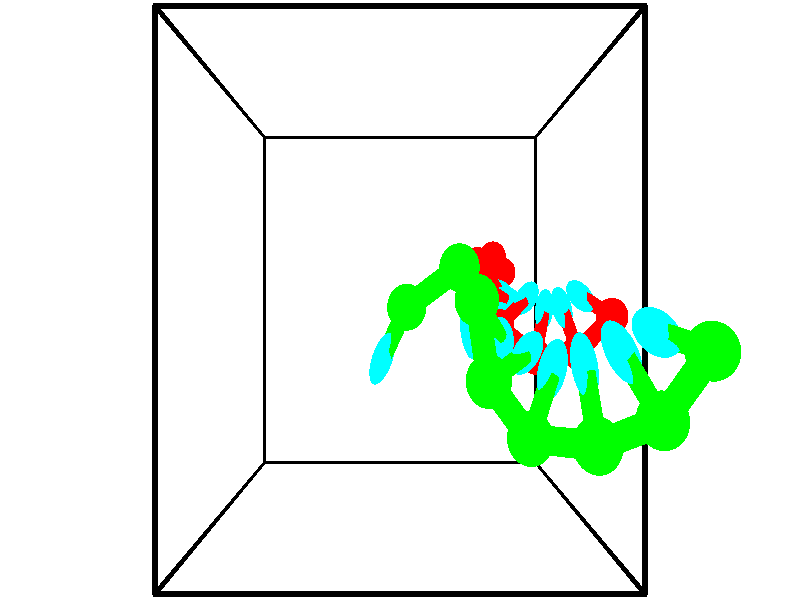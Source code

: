 // switches for output
#declare DRAW_BASES = 1; // possible values are 0, 1; only relevant for DNA ribbons
#declare DRAW_BASES_TYPE = 3; // possible values are 1, 2, 3; only relevant for DNA ribbons
#declare DRAW_FOG = 0; // set to 1 to enable fog

#include "colors.inc"

#include "transforms.inc"
background { rgb <1, 1, 1>}

#default {
   normal{
       ripples 0.25
       frequency 0.20
       turbulence 0.2
       lambda 5
   }
	finish {
		phong 0.1
		phong_size 40.
	}
}

// original window dimensions: 1024x640


// camera settings

camera {
	sky <-0, 1, 0>
	up <-0, 1, 0>
	right 1.6 * <1, 0, 0>
	location <2.5, 2.5, 11.1562>
	look_at <2.5, 2.5, 2.5>
	direction <0, 0, -8.6562>
	angle 67.0682
}


# declare cpy_camera_pos = <2.5, 2.5, 11.1562>;
# if (DRAW_FOG = 1)
fog {
	fog_type 2
	up vnormalize(cpy_camera_pos)
	color rgbt<1,1,1,0.3>
	distance 1e-5
	fog_alt 3e-3
	fog_offset 4
}
# end


// LIGHTS

# declare lum = 6;
global_settings {
	ambient_light rgb lum * <0.05, 0.05, 0.05>
	max_trace_level 15
}# declare cpy_direct_light_amount = 0.25;
light_source
{	1000 * <-1, -1, 1>,
	rgb lum * cpy_direct_light_amount
	parallel
}

light_source
{	1000 * <1, 1, -1>,
	rgb lum * cpy_direct_light_amount
	parallel
}

// strand 0

// nucleotide -1

// particle -1
sphere {
	<5.929416, 2.279632, 1.391223> 0.250000
	pigment { color rgbt <1,0,0,0> }
	no_shadow
}
cylinder {
	<5.594208, 2.433823, 1.545692>,  <5.393083, 2.526337, 1.638374>, 0.100000
	pigment { color rgbt <1,0,0,0> }
	no_shadow
}
cylinder {
	<5.594208, 2.433823, 1.545692>,  <5.929416, 2.279632, 1.391223>, 0.100000
	pigment { color rgbt <1,0,0,0> }
	no_shadow
}

// particle -1
sphere {
	<5.594208, 2.433823, 1.545692> 0.100000
	pigment { color rgbt <1,0,0,0> }
	no_shadow
}
sphere {
	0, 1
	scale<0.080000,0.200000,0.300000>
	matrix <-0.510356, -0.303377, -0.804673,
		-0.193027, -0.871418, 0.450967,
		-0.838020, 0.385477, 0.386173,
		5.342802, 2.549466, 1.661544>
	pigment { color rgbt <0,1,1,0> }
	no_shadow
}
cylinder {
	<5.434750, 1.788080, 1.206610>,  <5.929416, 2.279632, 1.391223>, 0.130000
	pigment { color rgbt <1,0,0,0> }
	no_shadow
}

// nucleotide -1

// particle -1
sphere {
	<5.434750, 1.788080, 1.206610> 0.250000
	pigment { color rgbt <1,0,0,0> }
	no_shadow
}
cylinder {
	<5.258286, 2.136200, 1.294205>,  <5.152407, 2.345072, 1.346762>, 0.100000
	pigment { color rgbt <1,0,0,0> }
	no_shadow
}
cylinder {
	<5.258286, 2.136200, 1.294205>,  <5.434750, 1.788080, 1.206610>, 0.100000
	pigment { color rgbt <1,0,0,0> }
	no_shadow
}

// particle -1
sphere {
	<5.258286, 2.136200, 1.294205> 0.100000
	pigment { color rgbt <1,0,0,0> }
	no_shadow
}
sphere {
	0, 1
	scale<0.080000,0.200000,0.300000>
	matrix <-0.520159, -0.049125, -0.852656,
		-0.731308, -0.490066, 0.474366,
		-0.441161, 0.870300, 0.218987,
		5.125937, 2.397290, 1.359901>
	pigment { color rgbt <0,1,1,0> }
	no_shadow
}
cylinder {
	<4.734255, 1.724128, 1.214446>,  <5.434750, 1.788080, 1.206610>, 0.130000
	pigment { color rgbt <1,0,0,0> }
	no_shadow
}

// nucleotide -1

// particle -1
sphere {
	<4.734255, 1.724128, 1.214446> 0.250000
	pigment { color rgbt <1,0,0,0> }
	no_shadow
}
cylinder {
	<4.842323, 2.091782, 1.099762>,  <4.907164, 2.312374, 1.030952>, 0.100000
	pigment { color rgbt <1,0,0,0> }
	no_shadow
}
cylinder {
	<4.842323, 2.091782, 1.099762>,  <4.734255, 1.724128, 1.214446>, 0.100000
	pigment { color rgbt <1,0,0,0> }
	no_shadow
}

// particle -1
sphere {
	<4.842323, 2.091782, 1.099762> 0.100000
	pigment { color rgbt <1,0,0,0> }
	no_shadow
}
sphere {
	0, 1
	scale<0.080000,0.200000,0.300000>
	matrix <-0.590760, -0.076890, -0.803175,
		-0.760270, 0.386370, 0.522214,
		0.270169, 0.919133, -0.286709,
		4.923374, 2.367522, 1.013749>
	pigment { color rgbt <0,1,1,0> }
	no_shadow
}
cylinder {
	<4.158715, 2.127386, 1.047884>,  <4.734255, 1.724128, 1.214446>, 0.130000
	pigment { color rgbt <1,0,0,0> }
	no_shadow
}

// nucleotide -1

// particle -1
sphere {
	<4.158715, 2.127386, 1.047884> 0.250000
	pigment { color rgbt <1,0,0,0> }
	no_shadow
}
cylinder {
	<4.450207, 2.356972, 0.898476>,  <4.625102, 2.494723, 0.808831>, 0.100000
	pigment { color rgbt <1,0,0,0> }
	no_shadow
}
cylinder {
	<4.450207, 2.356972, 0.898476>,  <4.158715, 2.127386, 1.047884>, 0.100000
	pigment { color rgbt <1,0,0,0> }
	no_shadow
}

// particle -1
sphere {
	<4.450207, 2.356972, 0.898476> 0.100000
	pigment { color rgbt <1,0,0,0> }
	no_shadow
}
sphere {
	0, 1
	scale<0.080000,0.200000,0.300000>
	matrix <-0.521053, 0.110801, -0.846302,
		-0.444361, 0.811349, 0.379810,
		0.728730, 0.573965, -0.373520,
		4.668826, 2.529161, 0.786420>
	pigment { color rgbt <0,1,1,0> }
	no_shadow
}
cylinder {
	<3.805356, 2.731010, 0.742228>,  <4.158715, 2.127386, 1.047884>, 0.130000
	pigment { color rgbt <1,0,0,0> }
	no_shadow
}

// nucleotide -1

// particle -1
sphere {
	<3.805356, 2.731010, 0.742228> 0.250000
	pigment { color rgbt <1,0,0,0> }
	no_shadow
}
cylinder {
	<4.153294, 2.592270, 0.601906>,  <4.362056, 2.509026, 0.517712>, 0.100000
	pigment { color rgbt <1,0,0,0> }
	no_shadow
}
cylinder {
	<4.153294, 2.592270, 0.601906>,  <3.805356, 2.731010, 0.742228>, 0.100000
	pigment { color rgbt <1,0,0,0> }
	no_shadow
}

// particle -1
sphere {
	<4.153294, 2.592270, 0.601906> 0.100000
	pigment { color rgbt <1,0,0,0> }
	no_shadow
}
sphere {
	0, 1
	scale<0.080000,0.200000,0.300000>
	matrix <-0.369078, 0.014296, -0.929288,
		0.327340, 0.937811, -0.115580,
		0.869845, -0.346851, -0.350805,
		4.414247, 2.488214, 0.496664>
	pigment { color rgbt <0,1,1,0> }
	no_shadow
}
cylinder {
	<3.907974, 3.053541, 0.195184>,  <3.805356, 2.731010, 0.742228>, 0.130000
	pigment { color rgbt <1,0,0,0> }
	no_shadow
}

// nucleotide -1

// particle -1
sphere {
	<3.907974, 3.053541, 0.195184> 0.250000
	pigment { color rgbt <1,0,0,0> }
	no_shadow
}
cylinder {
	<4.184612, 2.771439, 0.132820>,  <4.350595, 2.602177, 0.095402>, 0.100000
	pigment { color rgbt <1,0,0,0> }
	no_shadow
}
cylinder {
	<4.184612, 2.771439, 0.132820>,  <3.907974, 3.053541, 0.195184>, 0.100000
	pigment { color rgbt <1,0,0,0> }
	no_shadow
}

// particle -1
sphere {
	<4.184612, 2.771439, 0.132820> 0.100000
	pigment { color rgbt <1,0,0,0> }
	no_shadow
}
sphere {
	0, 1
	scale<0.080000,0.200000,0.300000>
	matrix <-0.271564, -0.053877, -0.960911,
		0.669289, 0.706902, -0.228784,
		0.691596, -0.705257, -0.155910,
		4.392091, 2.559861, 0.086047>
	pigment { color rgbt <0,1,1,0> }
	no_shadow
}
cylinder {
	<4.279895, 3.185390, -0.423756>,  <3.907974, 3.053541, 0.195184>, 0.130000
	pigment { color rgbt <1,0,0,0> }
	no_shadow
}

// nucleotide -1

// particle -1
sphere {
	<4.279895, 3.185390, -0.423756> 0.250000
	pigment { color rgbt <1,0,0,0> }
	no_shadow
}
cylinder {
	<4.312904, 2.788879, -0.382652>,  <4.332710, 2.550973, -0.357990>, 0.100000
	pigment { color rgbt <1,0,0,0> }
	no_shadow
}
cylinder {
	<4.312904, 2.788879, -0.382652>,  <4.279895, 3.185390, -0.423756>, 0.100000
	pigment { color rgbt <1,0,0,0> }
	no_shadow
}

// particle -1
sphere {
	<4.312904, 2.788879, -0.382652> 0.100000
	pigment { color rgbt <1,0,0,0> }
	no_shadow
}
sphere {
	0, 1
	scale<0.080000,0.200000,0.300000>
	matrix <-0.309910, -0.123523, -0.942708,
		0.947178, 0.045950, -0.317400,
		0.082524, -0.991278, 0.102758,
		4.337661, 2.491496, -0.351825>
	pigment { color rgbt <0,1,1,0> }
	no_shadow
}
cylinder {
	<4.574326, 2.962520, -1.020179>,  <4.279895, 3.185390, -0.423756>, 0.130000
	pigment { color rgbt <1,0,0,0> }
	no_shadow
}

// nucleotide -1

// particle -1
sphere {
	<4.574326, 2.962520, -1.020179> 0.250000
	pigment { color rgbt <1,0,0,0> }
	no_shadow
}
cylinder {
	<4.411079, 2.621323, -0.890045>,  <4.313131, 2.416604, -0.811965>, 0.100000
	pigment { color rgbt <1,0,0,0> }
	no_shadow
}
cylinder {
	<4.411079, 2.621323, -0.890045>,  <4.574326, 2.962520, -1.020179>, 0.100000
	pigment { color rgbt <1,0,0,0> }
	no_shadow
}

// particle -1
sphere {
	<4.411079, 2.621323, -0.890045> 0.100000
	pigment { color rgbt <1,0,0,0> }
	no_shadow
}
sphere {
	0, 1
	scale<0.080000,0.200000,0.300000>
	matrix <-0.408813, -0.147878, -0.900558,
		0.816280, -0.500534, -0.288363,
		-0.408117, -0.852993, 0.325334,
		4.288644, 2.365425, -0.792445>
	pigment { color rgbt <0,1,1,0> }
	no_shadow
}
// strand 1

// nucleotide -1

// particle -1
sphere {
	<2.585953, 2.423005, 3.441395> 0.250000
	pigment { color rgbt <0,1,0,0> }
	no_shadow
}
cylinder {
	<2.416023, 2.128838, 3.652557>,  <2.314066, 1.952337, 3.779255>, 0.100000
	pigment { color rgbt <0,1,0,0> }
	no_shadow
}
cylinder {
	<2.416023, 2.128838, 3.652557>,  <2.585953, 2.423005, 3.441395>, 0.100000
	pigment { color rgbt <0,1,0,0> }
	no_shadow
}

// particle -1
sphere {
	<2.416023, 2.128838, 3.652557> 0.100000
	pigment { color rgbt <0,1,0,0> }
	no_shadow
}
sphere {
	0, 1
	scale<0.080000,0.200000,0.300000>
	matrix <0.869890, -0.170177, 0.462958,
		-0.250631, 0.655895, 0.712029,
		-0.424823, -0.735419, 0.527905,
		2.288576, 1.908212, 3.810929>
	pigment { color rgbt <0,1,1,0> }
	no_shadow
}
cylinder {
	<3.239447, 2.837384, 3.649062>,  <2.585953, 2.423005, 3.441395>, 0.130000
	pigment { color rgbt <0,1,0,0> }
	no_shadow
}

// nucleotide -1

// particle -1
sphere {
	<3.239447, 2.837384, 3.649062> 0.250000
	pigment { color rgbt <0,1,0,0> }
	no_shadow
}
cylinder {
	<3.325356, 2.453033, 3.579102>,  <3.376900, 2.222423, 3.537125>, 0.100000
	pigment { color rgbt <0,1,0,0> }
	no_shadow
}
cylinder {
	<3.325356, 2.453033, 3.579102>,  <3.239447, 2.837384, 3.649062>, 0.100000
	pigment { color rgbt <0,1,0,0> }
	no_shadow
}

// particle -1
sphere {
	<3.325356, 2.453033, 3.579102> 0.100000
	pigment { color rgbt <0,1,0,0> }
	no_shadow
}
sphere {
	0, 1
	scale<0.080000,0.200000,0.300000>
	matrix <0.811005, 0.075675, 0.580125,
		-0.544193, -0.266440, 0.795528,
		0.214770, -0.960876, -0.174902,
		3.389786, 2.164771, 3.526631>
	pigment { color rgbt <0,1,1,0> }
	no_shadow
}
cylinder {
	<3.369939, 2.496804, 4.312802>,  <3.239447, 2.837384, 3.649062>, 0.130000
	pigment { color rgbt <0,1,0,0> }
	no_shadow
}

// nucleotide -1

// particle -1
sphere {
	<3.369939, 2.496804, 4.312802> 0.250000
	pigment { color rgbt <0,1,0,0> }
	no_shadow
}
cylinder {
	<3.568827, 2.271492, 4.048836>,  <3.688159, 2.136305, 3.890456>, 0.100000
	pigment { color rgbt <0,1,0,0> }
	no_shadow
}
cylinder {
	<3.568827, 2.271492, 4.048836>,  <3.369939, 2.496804, 4.312802>, 0.100000
	pigment { color rgbt <0,1,0,0> }
	no_shadow
}

// particle -1
sphere {
	<3.568827, 2.271492, 4.048836> 0.100000
	pigment { color rgbt <0,1,0,0> }
	no_shadow
}
sphere {
	0, 1
	scale<0.080000,0.200000,0.300000>
	matrix <0.689018, -0.205889, 0.694885,
		-0.527283, -0.800204, 0.285738,
		0.497219, -0.563279, -0.659916,
		3.717993, 2.102508, 3.850861>
	pigment { color rgbt <0,1,1,0> }
	no_shadow
}
cylinder {
	<3.472856, 1.755620, 4.534404>,  <3.369939, 2.496804, 4.312802>, 0.130000
	pigment { color rgbt <0,1,0,0> }
	no_shadow
}

// nucleotide -1

// particle -1
sphere {
	<3.472856, 1.755620, 4.534404> 0.250000
	pigment { color rgbt <0,1,0,0> }
	no_shadow
}
cylinder {
	<3.764368, 1.887146, 4.294151>,  <3.939276, 1.966062, 4.150000>, 0.100000
	pigment { color rgbt <0,1,0,0> }
	no_shadow
}
cylinder {
	<3.764368, 1.887146, 4.294151>,  <3.472856, 1.755620, 4.534404>, 0.100000
	pigment { color rgbt <0,1,0,0> }
	no_shadow
}

// particle -1
sphere {
	<3.764368, 1.887146, 4.294151> 0.100000
	pigment { color rgbt <0,1,0,0> }
	no_shadow
}
sphere {
	0, 1
	scale<0.080000,0.200000,0.300000>
	matrix <0.675039, -0.197826, 0.710765,
		0.114890, -0.923442, -0.366136,
		0.728781, 0.328816, -0.600631,
		3.983002, 1.985791, 4.113962>
	pigment { color rgbt <0,1,1,0> }
	no_shadow
}
cylinder {
	<3.917534, 1.242549, 4.592132>,  <3.472856, 1.755620, 4.534404>, 0.130000
	pigment { color rgbt <0,1,0,0> }
	no_shadow
}

// nucleotide -1

// particle -1
sphere {
	<3.917534, 1.242549, 4.592132> 0.250000
	pigment { color rgbt <0,1,0,0> }
	no_shadow
}
cylinder {
	<4.081987, 1.591797, 4.487343>,  <4.180660, 1.801346, 4.424469>, 0.100000
	pigment { color rgbt <0,1,0,0> }
	no_shadow
}
cylinder {
	<4.081987, 1.591797, 4.487343>,  <3.917534, 1.242549, 4.592132>, 0.100000
	pigment { color rgbt <0,1,0,0> }
	no_shadow
}

// particle -1
sphere {
	<4.081987, 1.591797, 4.487343> 0.100000
	pigment { color rgbt <0,1,0,0> }
	no_shadow
}
sphere {
	0, 1
	scale<0.080000,0.200000,0.300000>
	matrix <0.525384, 0.007892, 0.850829,
		0.744943, -0.487441, -0.455479,
		0.411134, 0.873120, -0.261972,
		4.205328, 1.853733, 4.408751>
	pigment { color rgbt <0,1,1,0> }
	no_shadow
}
cylinder {
	<4.537446, 1.247433, 4.932888>,  <3.917534, 1.242549, 4.592132>, 0.130000
	pigment { color rgbt <0,1,0,0> }
	no_shadow
}

// nucleotide -1

// particle -1
sphere {
	<4.537446, 1.247433, 4.932888> 0.250000
	pigment { color rgbt <0,1,0,0> }
	no_shadow
}
cylinder {
	<4.490202, 1.632935, 4.837196>,  <4.461856, 1.864235, 4.779782>, 0.100000
	pigment { color rgbt <0,1,0,0> }
	no_shadow
}
cylinder {
	<4.490202, 1.632935, 4.837196>,  <4.537446, 1.247433, 4.932888>, 0.100000
	pigment { color rgbt <0,1,0,0> }
	no_shadow
}

// particle -1
sphere {
	<4.490202, 1.632935, 4.837196> 0.100000
	pigment { color rgbt <0,1,0,0> }
	no_shadow
}
sphere {
	0, 1
	scale<0.080000,0.200000,0.300000>
	matrix <0.571992, 0.262961, 0.776967,
		0.811711, -0.045069, -0.582317,
		-0.118109, 0.963753, -0.239228,
		4.454769, 1.922060, 4.765428>
	pigment { color rgbt <0,1,1,0> }
	no_shadow
}
cylinder {
	<5.131102, 1.492450, 5.105639>,  <4.537446, 1.247433, 4.932888>, 0.130000
	pigment { color rgbt <0,1,0,0> }
	no_shadow
}

// nucleotide -1

// particle -1
sphere {
	<5.131102, 1.492450, 5.105639> 0.250000
	pigment { color rgbt <0,1,0,0> }
	no_shadow
}
cylinder {
	<4.899702, 1.818703, 5.101997>,  <4.760862, 2.014454, 5.099813>, 0.100000
	pigment { color rgbt <0,1,0,0> }
	no_shadow
}
cylinder {
	<4.899702, 1.818703, 5.101997>,  <5.131102, 1.492450, 5.105639>, 0.100000
	pigment { color rgbt <0,1,0,0> }
	no_shadow
}

// particle -1
sphere {
	<4.899702, 1.818703, 5.101997> 0.100000
	pigment { color rgbt <0,1,0,0> }
	no_shadow
}
sphere {
	0, 1
	scale<0.080000,0.200000,0.300000>
	matrix <0.418965, 0.306695, 0.854638,
		0.699862, 0.490594, -0.519144,
		-0.578500, 0.815632, -0.009103,
		4.726152, 2.063392, 5.099267>
	pigment { color rgbt <0,1,1,0> }
	no_shadow
}
cylinder {
	<5.584428, 2.079120, 5.192369>,  <5.131102, 1.492450, 5.105639>, 0.130000
	pigment { color rgbt <0,1,0,0> }
	no_shadow
}

// nucleotide -1

// particle -1
sphere {
	<5.584428, 2.079120, 5.192369> 0.250000
	pigment { color rgbt <0,1,0,0> }
	no_shadow
}
cylinder {
	<5.218430, 2.173531, 5.323257>,  <4.998831, 2.230177, 5.401791>, 0.100000
	pigment { color rgbt <0,1,0,0> }
	no_shadow
}
cylinder {
	<5.218430, 2.173531, 5.323257>,  <5.584428, 2.079120, 5.192369>, 0.100000
	pigment { color rgbt <0,1,0,0> }
	no_shadow
}

// particle -1
sphere {
	<5.218430, 2.173531, 5.323257> 0.100000
	pigment { color rgbt <0,1,0,0> }
	no_shadow
}
sphere {
	0, 1
	scale<0.080000,0.200000,0.300000>
	matrix <0.387483, 0.288075, 0.875711,
		0.112427, 0.928064, -0.355044,
		-0.914996, 0.236027, 0.327222,
		4.943931, 2.244339, 5.421424>
	pigment { color rgbt <0,1,1,0> }
	no_shadow
}
// box output
cylinder {
	<0.000000, 0.000000, 0.000000>,  <5.000000, 0.000000, 0.000000>, 0.025000
	pigment { color rgbt <0,0,0,0> }
	no_shadow
}
cylinder {
	<0.000000, 0.000000, 0.000000>,  <0.000000, 5.000000, 0.000000>, 0.025000
	pigment { color rgbt <0,0,0,0> }
	no_shadow
}
cylinder {
	<0.000000, 0.000000, 0.000000>,  <0.000000, 0.000000, 5.000000>, 0.025000
	pigment { color rgbt <0,0,0,0> }
	no_shadow
}
cylinder {
	<5.000000, 5.000000, 5.000000>,  <0.000000, 5.000000, 5.000000>, 0.025000
	pigment { color rgbt <0,0,0,0> }
	no_shadow
}
cylinder {
	<5.000000, 5.000000, 5.000000>,  <5.000000, 0.000000, 5.000000>, 0.025000
	pigment { color rgbt <0,0,0,0> }
	no_shadow
}
cylinder {
	<5.000000, 5.000000, 5.000000>,  <5.000000, 5.000000, 0.000000>, 0.025000
	pigment { color rgbt <0,0,0,0> }
	no_shadow
}
cylinder {
	<0.000000, 0.000000, 5.000000>,  <0.000000, 5.000000, 5.000000>, 0.025000
	pigment { color rgbt <0,0,0,0> }
	no_shadow
}
cylinder {
	<0.000000, 0.000000, 5.000000>,  <5.000000, 0.000000, 5.000000>, 0.025000
	pigment { color rgbt <0,0,0,0> }
	no_shadow
}
cylinder {
	<5.000000, 5.000000, 0.000000>,  <0.000000, 5.000000, 0.000000>, 0.025000
	pigment { color rgbt <0,0,0,0> }
	no_shadow
}
cylinder {
	<5.000000, 5.000000, 0.000000>,  <5.000000, 0.000000, 0.000000>, 0.025000
	pigment { color rgbt <0,0,0,0> }
	no_shadow
}
cylinder {
	<5.000000, 0.000000, 5.000000>,  <5.000000, 0.000000, 0.000000>, 0.025000
	pigment { color rgbt <0,0,0,0> }
	no_shadow
}
cylinder {
	<0.000000, 5.000000, 0.000000>,  <0.000000, 5.000000, 5.000000>, 0.025000
	pigment { color rgbt <0,0,0,0> }
	no_shadow
}
// end of box output

